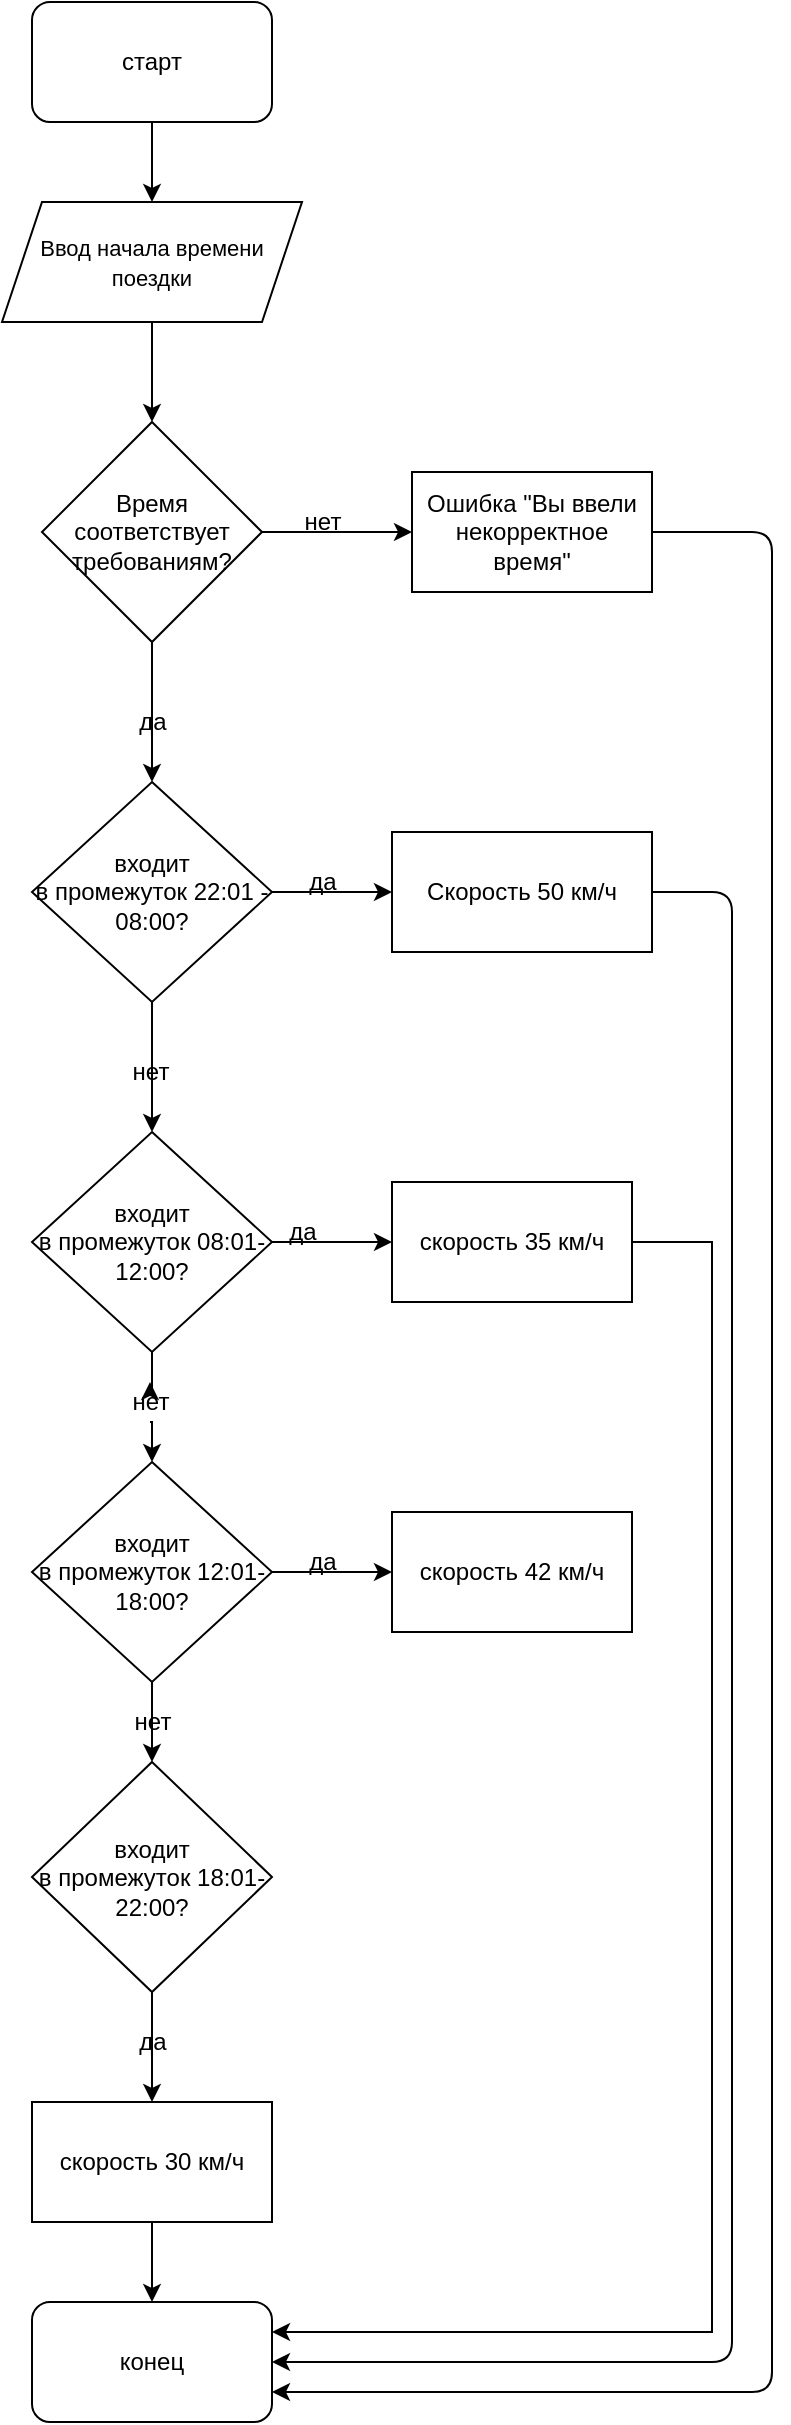 <mxfile version="13.10.6" type="github">
  <diagram id="zc4o0UcSgLEa80-0MHp_" name="Page-1">
    <mxGraphModel dx="2370" dy="1315" grid="1" gridSize="10" guides="1" tooltips="1" connect="1" arrows="1" fold="1" page="1" pageScale="1" pageWidth="827" pageHeight="1169" math="0" shadow="0">
      <root>
        <mxCell id="0" />
        <mxCell id="1" parent="0" />
        <mxCell id="7BAnUV4aGsc6vh2q3_BH-3" value="" style="edgeStyle=orthogonalEdgeStyle;rounded=0;orthogonalLoop=1;jettySize=auto;html=1;" parent="1" source="7BAnUV4aGsc6vh2q3_BH-1" edge="1">
          <mxGeometry relative="1" as="geometry">
            <mxPoint x="400" y="140" as="targetPoint" />
          </mxGeometry>
        </mxCell>
        <mxCell id="7BAnUV4aGsc6vh2q3_BH-1" value="старт" style="rounded=1;whiteSpace=wrap;html=1;" parent="1" vertex="1">
          <mxGeometry x="340" y="40" width="120" height="60" as="geometry" />
        </mxCell>
        <mxCell id="7BAnUV4aGsc6vh2q3_BH-7" value="" style="edgeStyle=orthogonalEdgeStyle;rounded=0;orthogonalLoop=1;jettySize=auto;html=1;entryX=0.5;entryY=0;entryDx=0;entryDy=0;" parent="1" source="7BAnUV4aGsc6vh2q3_BH-5" target="N0NN292NTjZcQYEDl7P6-1" edge="1">
          <mxGeometry relative="1" as="geometry">
            <mxPoint x="400" y="250" as="targetPoint" />
            <Array as="points" />
          </mxGeometry>
        </mxCell>
        <mxCell id="7BAnUV4aGsc6vh2q3_BH-5" value="&lt;font style=&quot;font-size: 11px&quot;&gt;Ввод начала времени&lt;br&gt;поездки&lt;/font&gt;" style="shape=parallelogram;perimeter=parallelogramPerimeter;whiteSpace=wrap;html=1;fixedSize=1;" parent="1" vertex="1">
          <mxGeometry x="325" y="140" width="150" height="60" as="geometry" />
        </mxCell>
        <mxCell id="7BAnUV4aGsc6vh2q3_BH-9" value="" style="edgeStyle=orthogonalEdgeStyle;rounded=0;orthogonalLoop=1;jettySize=auto;html=1;" parent="1" source="7BAnUV4aGsc6vh2q3_BH-6" target="7BAnUV4aGsc6vh2q3_BH-8" edge="1">
          <mxGeometry relative="1" as="geometry" />
        </mxCell>
        <mxCell id="7BAnUV4aGsc6vh2q3_BH-11" value="" style="edgeStyle=orthogonalEdgeStyle;rounded=0;orthogonalLoop=1;jettySize=auto;html=1;exitX=0.5;exitY=1;exitDx=0;exitDy=0;entryX=0.5;entryY=0;entryDx=0;entryDy=0;" parent="1" source="7BAnUV4aGsc6vh2q3_BH-6" edge="1" target="7BAnUV4aGsc6vh2q3_BH-10">
          <mxGeometry relative="1" as="geometry">
            <mxPoint x="390" y="875" as="sourcePoint" />
            <mxPoint x="400" y="590" as="targetPoint" />
            <Array as="points" />
          </mxGeometry>
        </mxCell>
        <mxCell id="7BAnUV4aGsc6vh2q3_BH-6" value="входит &lt;br&gt;в промежуток 22:01 - 08:00?" style="rhombus;whiteSpace=wrap;html=1;" parent="1" vertex="1">
          <mxGeometry x="340" y="430" width="120" height="110" as="geometry" />
        </mxCell>
        <mxCell id="7BAnUV4aGsc6vh2q3_BH-8" value="Скорость 50 км/ч" style="shape=parallelogram;perimeter=parallelogramPerimeter;whiteSpace=wrap;html=1;fixedSize=1;size=-10;" parent="1" vertex="1">
          <mxGeometry x="520" y="455" width="130" height="60" as="geometry" />
        </mxCell>
        <mxCell id="7BAnUV4aGsc6vh2q3_BH-16" value="" style="edgeStyle=orthogonalEdgeStyle;rounded=0;orthogonalLoop=1;jettySize=auto;html=1;" parent="1" source="7BAnUV4aGsc6vh2q3_BH-10" target="7BAnUV4aGsc6vh2q3_BH-15" edge="1">
          <mxGeometry relative="1" as="geometry" />
        </mxCell>
        <mxCell id="7BAnUV4aGsc6vh2q3_BH-10" value="входит &lt;br&gt;в промежуток 08:01-12:00?" style="rhombus;whiteSpace=wrap;html=1;" parent="1" vertex="1">
          <mxGeometry x="340" y="605" width="120" height="110" as="geometry" />
        </mxCell>
        <mxCell id="7BAnUV4aGsc6vh2q3_BH-12" value="да" style="text;html=1;align=center;verticalAlign=middle;resizable=0;points=[];autosize=1;" parent="1" vertex="1">
          <mxGeometry x="470" y="470" width="30" height="20" as="geometry" />
        </mxCell>
        <mxCell id="7BAnUV4aGsc6vh2q3_BH-39" style="edgeStyle=orthogonalEdgeStyle;rounded=0;orthogonalLoop=1;jettySize=auto;html=1;exitX=1;exitY=0.5;exitDx=0;exitDy=0;entryX=1;entryY=0.25;entryDx=0;entryDy=0;" parent="1" source="7BAnUV4aGsc6vh2q3_BH-15" target="7BAnUV4aGsc6vh2q3_BH-31" edge="1">
          <mxGeometry relative="1" as="geometry">
            <mxPoint x="670" y="1245" as="targetPoint" />
            <Array as="points">
              <mxPoint x="680" y="660" />
              <mxPoint x="680" y="1205" />
            </Array>
          </mxGeometry>
        </mxCell>
        <mxCell id="7BAnUV4aGsc6vh2q3_BH-15" value="скорость 35 км/ч" style="shape=parallelogram;perimeter=parallelogramPerimeter;whiteSpace=wrap;html=1;fixedSize=1;size=0;" parent="1" vertex="1">
          <mxGeometry x="520" y="630" width="120" height="60" as="geometry" />
        </mxCell>
        <mxCell id="7BAnUV4aGsc6vh2q3_BH-22" value="" style="edgeStyle=orthogonalEdgeStyle;rounded=0;orthogonalLoop=1;jettySize=auto;html=1;" parent="1" source="7BAnUV4aGsc6vh2q3_BH-17" target="7BAnUV4aGsc6vh2q3_BH-21" edge="1">
          <mxGeometry relative="1" as="geometry" />
        </mxCell>
        <mxCell id="7BAnUV4aGsc6vh2q3_BH-24" value="" style="edgeStyle=orthogonalEdgeStyle;rounded=0;orthogonalLoop=1;jettySize=auto;html=1;entryX=0;entryY=0.5;entryDx=0;entryDy=0;" parent="1" source="7BAnUV4aGsc6vh2q3_BH-17" target="7BAnUV4aGsc6vh2q3_BH-23" edge="1">
          <mxGeometry relative="1" as="geometry">
            <mxPoint x="510" y="825" as="targetPoint" />
            <Array as="points" />
          </mxGeometry>
        </mxCell>
        <mxCell id="7BAnUV4aGsc6vh2q3_BH-17" value="входит &lt;br&gt;в промежуток 12:01-18:00?" style="rhombus;whiteSpace=wrap;html=1;" parent="1" vertex="1">
          <mxGeometry x="340" y="770" width="120" height="110" as="geometry" />
        </mxCell>
        <mxCell id="7BAnUV4aGsc6vh2q3_BH-30" value="" style="edgeStyle=orthogonalEdgeStyle;rounded=0;orthogonalLoop=1;jettySize=auto;html=1;" parent="1" source="7BAnUV4aGsc6vh2q3_BH-21" edge="1">
          <mxGeometry relative="1" as="geometry">
            <mxPoint x="400" y="1090" as="targetPoint" />
          </mxGeometry>
        </mxCell>
        <mxCell id="7BAnUV4aGsc6vh2q3_BH-21" value="&lt;span&gt;входит&lt;br&gt;в промежуток 18:01-22:00?&lt;/span&gt;" style="rhombus;whiteSpace=wrap;html=1;" parent="1" vertex="1">
          <mxGeometry x="340" y="920" width="120" height="115" as="geometry" />
        </mxCell>
        <mxCell id="7BAnUV4aGsc6vh2q3_BH-23" value="скорость 42 км/ч" style="shape=parallelogram;perimeter=parallelogramPerimeter;whiteSpace=wrap;html=1;fixedSize=1;size=0;" parent="1" vertex="1">
          <mxGeometry x="520" y="795" width="120" height="60" as="geometry" />
        </mxCell>
        <mxCell id="7BAnUV4aGsc6vh2q3_BH-32" value="" style="edgeStyle=orthogonalEdgeStyle;rounded=0;orthogonalLoop=1;jettySize=auto;html=1;" parent="1" source="7BAnUV4aGsc6vh2q3_BH-29" edge="1">
          <mxGeometry relative="1" as="geometry">
            <mxPoint x="400" y="1190" as="targetPoint" />
          </mxGeometry>
        </mxCell>
        <mxCell id="7BAnUV4aGsc6vh2q3_BH-29" value="скорость 30 км/ч" style="shape=parallelogram;perimeter=parallelogramPerimeter;whiteSpace=wrap;html=1;fixedSize=1;size=0;" parent="1" vertex="1">
          <mxGeometry x="340" y="1090" width="120" height="60" as="geometry" />
        </mxCell>
        <mxCell id="7BAnUV4aGsc6vh2q3_BH-31" value="конец" style="rounded=1;whiteSpace=wrap;html=1;" parent="1" vertex="1">
          <mxGeometry x="340" y="1190" width="120" height="60" as="geometry" />
        </mxCell>
        <mxCell id="7BAnUV4aGsc6vh2q3_BH-34" value="да" style="text;html=1;align=center;verticalAlign=middle;resizable=0;points=[];autosize=1;" parent="1" vertex="1">
          <mxGeometry x="460" y="645" width="30" height="20" as="geometry" />
        </mxCell>
        <mxCell id="7BAnUV4aGsc6vh2q3_BH-35" value="да" style="text;html=1;align=center;verticalAlign=middle;resizable=0;points=[];autosize=1;" parent="1" vertex="1">
          <mxGeometry x="385" y="1050" width="30" height="20" as="geometry" />
        </mxCell>
        <mxCell id="7BAnUV4aGsc6vh2q3_BH-36" value="да" style="text;html=1;align=center;verticalAlign=middle;resizable=0;points=[];autosize=1;" parent="1" vertex="1">
          <mxGeometry x="470" y="810" width="30" height="20" as="geometry" />
        </mxCell>
        <mxCell id="7BAnUV4aGsc6vh2q3_BH-37" value="" style="endArrow=classic;html=1;entryX=1;entryY=0.5;entryDx=0;entryDy=0;exitX=1;exitY=0.5;exitDx=0;exitDy=0;" parent="1" target="7BAnUV4aGsc6vh2q3_BH-31" edge="1" source="7BAnUV4aGsc6vh2q3_BH-8">
          <mxGeometry width="50" height="50" relative="1" as="geometry">
            <mxPoint x="630" y="515" as="sourcePoint" />
            <mxPoint x="700" y="515" as="targetPoint" />
            <Array as="points">
              <mxPoint x="690" y="485" />
              <mxPoint x="690" y="515" />
              <mxPoint x="690" y="1220" />
            </Array>
          </mxGeometry>
        </mxCell>
        <mxCell id="7BAnUV4aGsc6vh2q3_BH-40" value="нет" style="text;html=1;align=center;verticalAlign=middle;resizable=0;points=[];autosize=1;" parent="1" vertex="1">
          <mxGeometry x="385" y="890" width="30" height="20" as="geometry" />
        </mxCell>
        <mxCell id="N0NN292NTjZcQYEDl7P6-14" value="" style="edgeStyle=orthogonalEdgeStyle;rounded=0;orthogonalLoop=1;jettySize=auto;html=1;exitX=0.5;exitY=1;exitDx=0;exitDy=0;" edge="1" parent="1" source="7BAnUV4aGsc6vh2q3_BH-41">
          <mxGeometry relative="1" as="geometry">
            <mxPoint x="400" y="770" as="targetPoint" />
          </mxGeometry>
        </mxCell>
        <mxCell id="N0NN292NTjZcQYEDl7P6-3" value="" style="edgeStyle=orthogonalEdgeStyle;rounded=0;orthogonalLoop=1;jettySize=auto;html=1;exitX=0.5;exitY=1;exitDx=0;exitDy=0;" edge="1" parent="1" source="N0NN292NTjZcQYEDl7P6-1" target="7BAnUV4aGsc6vh2q3_BH-6">
          <mxGeometry relative="1" as="geometry" />
        </mxCell>
        <mxCell id="N0NN292NTjZcQYEDl7P6-7" value="" style="edgeStyle=orthogonalEdgeStyle;rounded=0;orthogonalLoop=1;jettySize=auto;html=1;" edge="1" parent="1" source="N0NN292NTjZcQYEDl7P6-1" target="N0NN292NTjZcQYEDl7P6-6">
          <mxGeometry relative="1" as="geometry" />
        </mxCell>
        <mxCell id="N0NN292NTjZcQYEDl7P6-1" value="Время соответствует требованиям?" style="rhombus;whiteSpace=wrap;html=1;" vertex="1" parent="1">
          <mxGeometry x="345" y="250" width="110" height="110" as="geometry" />
        </mxCell>
        <mxCell id="N0NN292NTjZcQYEDl7P6-4" value="да" style="text;html=1;align=center;verticalAlign=middle;resizable=0;points=[];autosize=1;" vertex="1" parent="1">
          <mxGeometry x="385" y="390" width="30" height="20" as="geometry" />
        </mxCell>
        <mxCell id="N0NN292NTjZcQYEDl7P6-6" value="Ошибка &quot;Вы ввели некорректное время&quot;" style="whiteSpace=wrap;html=1;" vertex="1" parent="1">
          <mxGeometry x="530" y="275" width="120" height="60" as="geometry" />
        </mxCell>
        <mxCell id="N0NN292NTjZcQYEDl7P6-8" value="нет" style="text;html=1;align=center;verticalAlign=middle;resizable=0;points=[];autosize=1;" vertex="1" parent="1">
          <mxGeometry x="470" y="290" width="30" height="20" as="geometry" />
        </mxCell>
        <mxCell id="7BAnUV4aGsc6vh2q3_BH-41" value="нет" style="text;html=1;align=center;verticalAlign=middle;resizable=0;points=[];autosize=1;" parent="1" vertex="1">
          <mxGeometry x="384" y="730" width="30" height="20" as="geometry" />
        </mxCell>
        <mxCell id="N0NN292NTjZcQYEDl7P6-15" value="" style="edgeStyle=orthogonalEdgeStyle;rounded=0;orthogonalLoop=1;jettySize=auto;html=1;exitX=0.5;exitY=1;exitDx=0;exitDy=0;" edge="1" parent="1" source="7BAnUV4aGsc6vh2q3_BH-10" target="7BAnUV4aGsc6vh2q3_BH-41">
          <mxGeometry relative="1" as="geometry">
            <mxPoint x="400" y="715" as="sourcePoint" />
            <mxPoint x="400" y="770" as="targetPoint" />
          </mxGeometry>
        </mxCell>
        <mxCell id="N0NN292NTjZcQYEDl7P6-16" value="нет" style="text;html=1;align=center;verticalAlign=middle;resizable=0;points=[];autosize=1;" vertex="1" parent="1">
          <mxGeometry x="384" y="564.5" width="30" height="20" as="geometry" />
        </mxCell>
        <mxCell id="N0NN292NTjZcQYEDl7P6-17" value="" style="endArrow=classic;html=1;exitX=1;exitY=0.5;exitDx=0;exitDy=0;entryX=1;entryY=0.75;entryDx=0;entryDy=0;" edge="1" parent="1" source="N0NN292NTjZcQYEDl7P6-6" target="7BAnUV4aGsc6vh2q3_BH-31">
          <mxGeometry width="50" height="50" relative="1" as="geometry">
            <mxPoint x="660" y="310" as="sourcePoint" />
            <mxPoint x="710" y="1250" as="targetPoint" />
            <Array as="points">
              <mxPoint x="710" y="305" />
              <mxPoint x="710" y="1235" />
            </Array>
          </mxGeometry>
        </mxCell>
      </root>
    </mxGraphModel>
  </diagram>
</mxfile>
